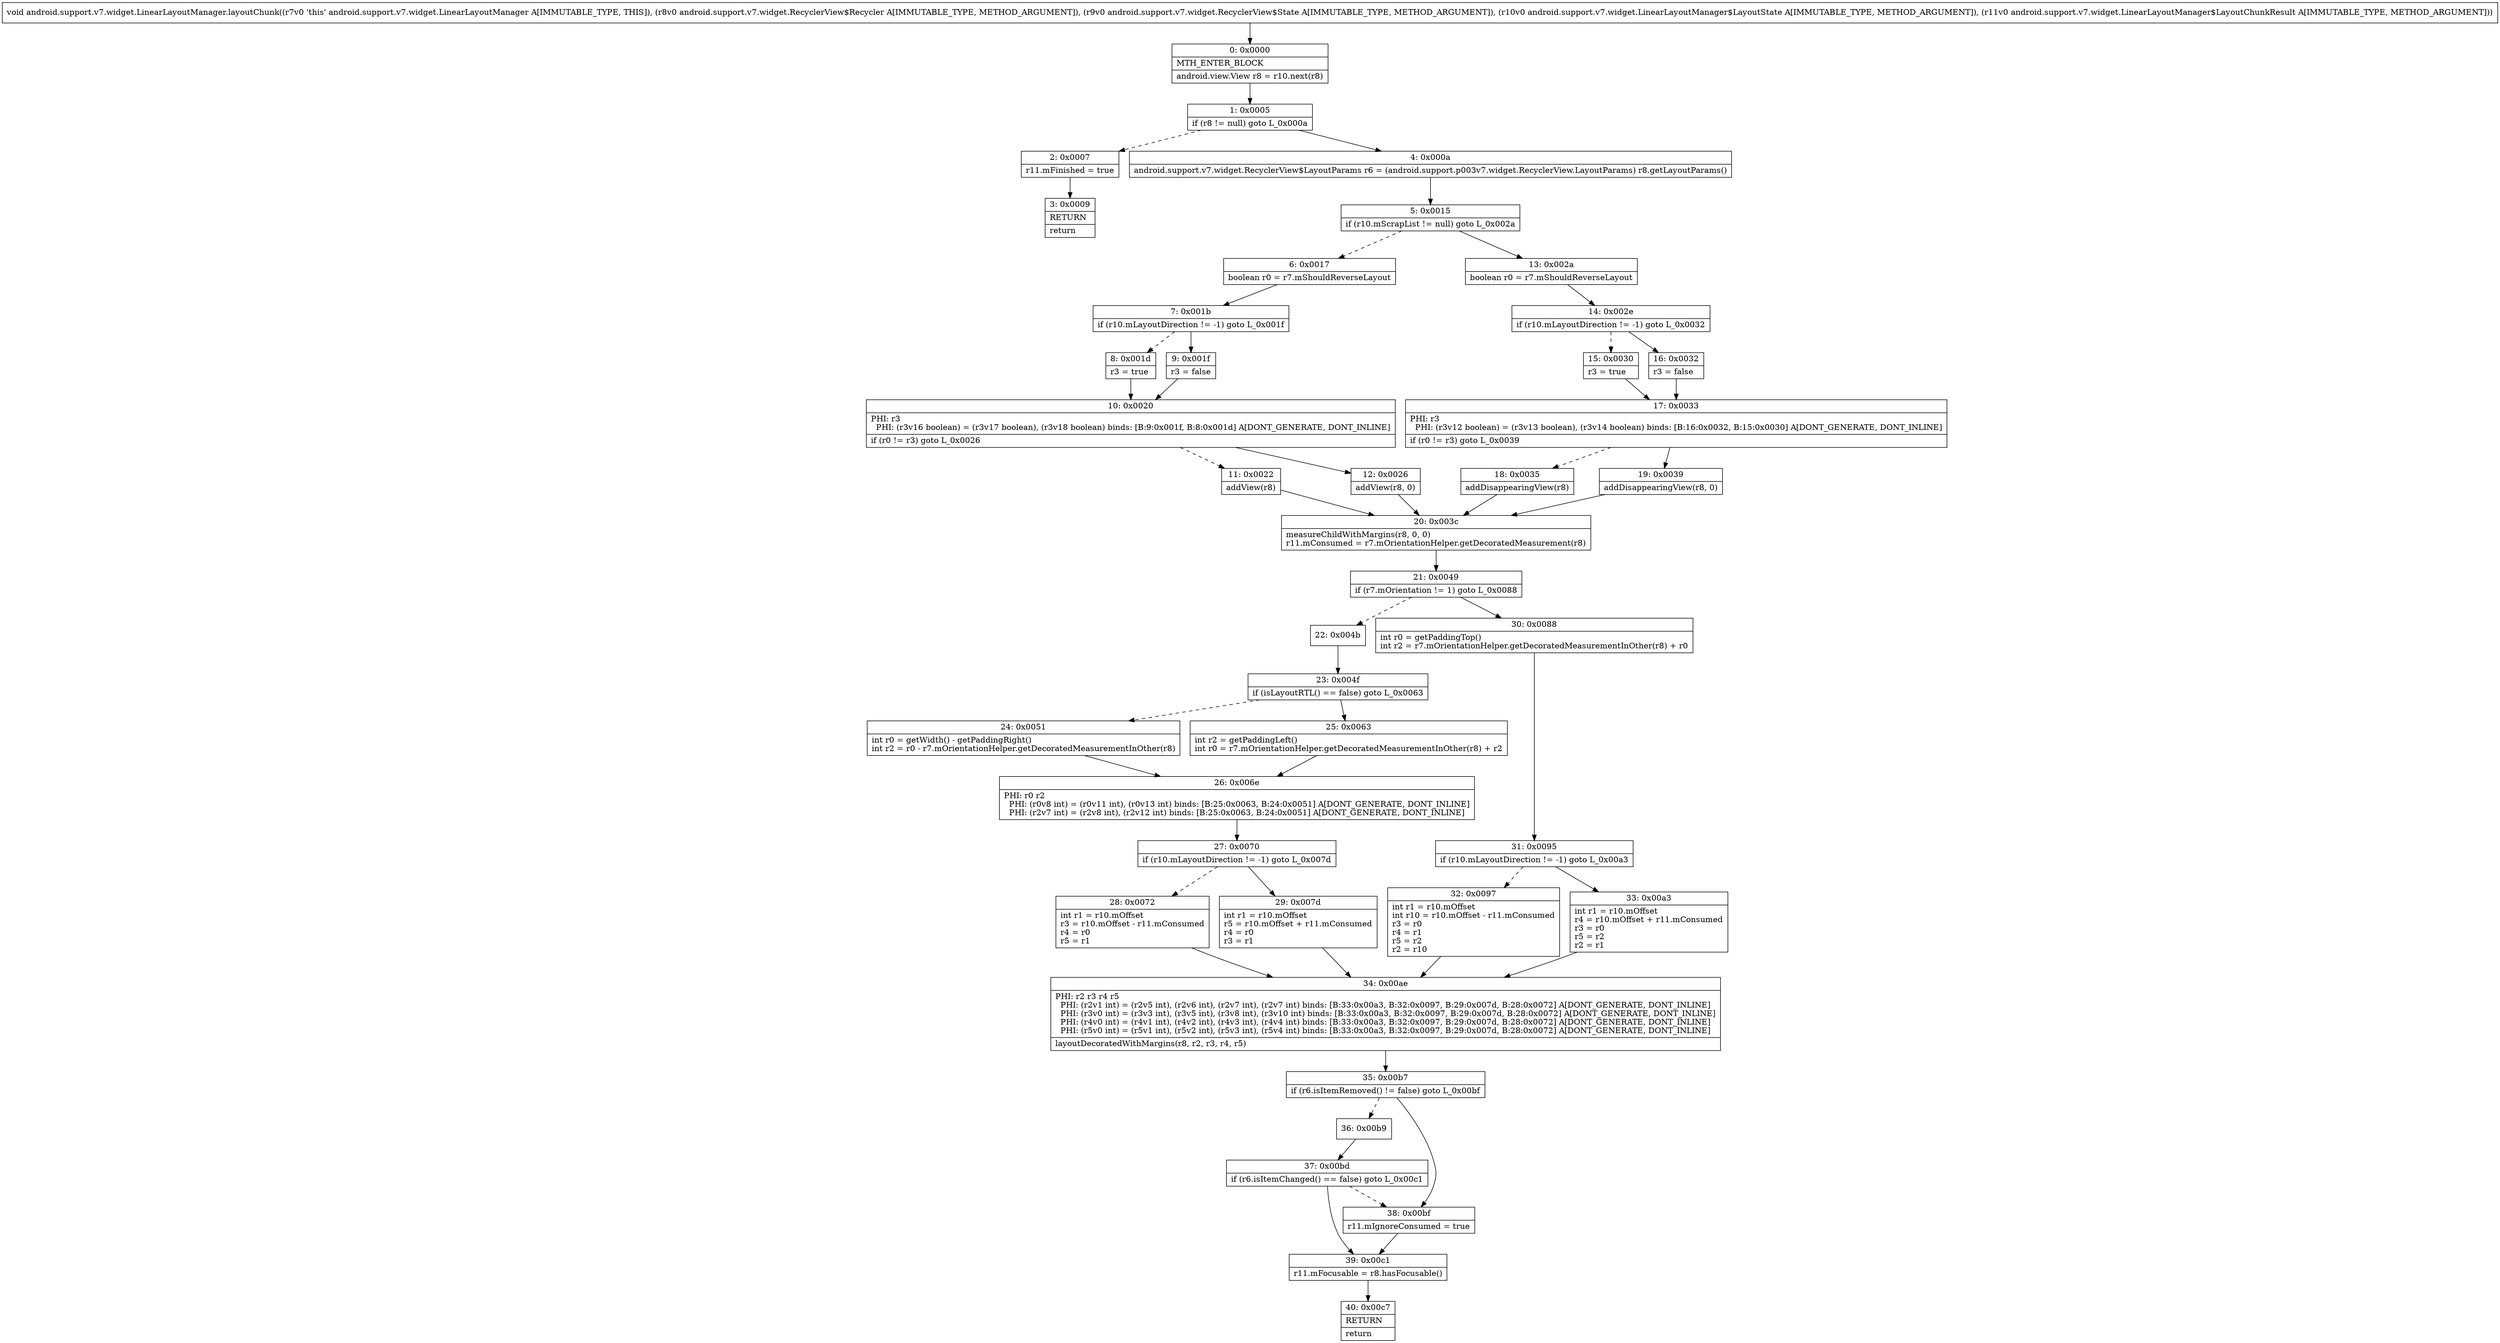 digraph "CFG forandroid.support.v7.widget.LinearLayoutManager.layoutChunk(Landroid\/support\/v7\/widget\/RecyclerView$Recycler;Landroid\/support\/v7\/widget\/RecyclerView$State;Landroid\/support\/v7\/widget\/LinearLayoutManager$LayoutState;Landroid\/support\/v7\/widget\/LinearLayoutManager$LayoutChunkResult;)V" {
Node_0 [shape=record,label="{0\:\ 0x0000|MTH_ENTER_BLOCK\l|android.view.View r8 = r10.next(r8)\l}"];
Node_1 [shape=record,label="{1\:\ 0x0005|if (r8 != null) goto L_0x000a\l}"];
Node_2 [shape=record,label="{2\:\ 0x0007|r11.mFinished = true\l}"];
Node_3 [shape=record,label="{3\:\ 0x0009|RETURN\l|return\l}"];
Node_4 [shape=record,label="{4\:\ 0x000a|android.support.v7.widget.RecyclerView$LayoutParams r6 = (android.support.p003v7.widget.RecyclerView.LayoutParams) r8.getLayoutParams()\l}"];
Node_5 [shape=record,label="{5\:\ 0x0015|if (r10.mScrapList != null) goto L_0x002a\l}"];
Node_6 [shape=record,label="{6\:\ 0x0017|boolean r0 = r7.mShouldReverseLayout\l}"];
Node_7 [shape=record,label="{7\:\ 0x001b|if (r10.mLayoutDirection != \-1) goto L_0x001f\l}"];
Node_8 [shape=record,label="{8\:\ 0x001d|r3 = true\l}"];
Node_9 [shape=record,label="{9\:\ 0x001f|r3 = false\l}"];
Node_10 [shape=record,label="{10\:\ 0x0020|PHI: r3 \l  PHI: (r3v16 boolean) = (r3v17 boolean), (r3v18 boolean) binds: [B:9:0x001f, B:8:0x001d] A[DONT_GENERATE, DONT_INLINE]\l|if (r0 != r3) goto L_0x0026\l}"];
Node_11 [shape=record,label="{11\:\ 0x0022|addView(r8)\l}"];
Node_12 [shape=record,label="{12\:\ 0x0026|addView(r8, 0)\l}"];
Node_13 [shape=record,label="{13\:\ 0x002a|boolean r0 = r7.mShouldReverseLayout\l}"];
Node_14 [shape=record,label="{14\:\ 0x002e|if (r10.mLayoutDirection != \-1) goto L_0x0032\l}"];
Node_15 [shape=record,label="{15\:\ 0x0030|r3 = true\l}"];
Node_16 [shape=record,label="{16\:\ 0x0032|r3 = false\l}"];
Node_17 [shape=record,label="{17\:\ 0x0033|PHI: r3 \l  PHI: (r3v12 boolean) = (r3v13 boolean), (r3v14 boolean) binds: [B:16:0x0032, B:15:0x0030] A[DONT_GENERATE, DONT_INLINE]\l|if (r0 != r3) goto L_0x0039\l}"];
Node_18 [shape=record,label="{18\:\ 0x0035|addDisappearingView(r8)\l}"];
Node_19 [shape=record,label="{19\:\ 0x0039|addDisappearingView(r8, 0)\l}"];
Node_20 [shape=record,label="{20\:\ 0x003c|measureChildWithMargins(r8, 0, 0)\lr11.mConsumed = r7.mOrientationHelper.getDecoratedMeasurement(r8)\l}"];
Node_21 [shape=record,label="{21\:\ 0x0049|if (r7.mOrientation != 1) goto L_0x0088\l}"];
Node_22 [shape=record,label="{22\:\ 0x004b}"];
Node_23 [shape=record,label="{23\:\ 0x004f|if (isLayoutRTL() == false) goto L_0x0063\l}"];
Node_24 [shape=record,label="{24\:\ 0x0051|int r0 = getWidth() \- getPaddingRight()\lint r2 = r0 \- r7.mOrientationHelper.getDecoratedMeasurementInOther(r8)\l}"];
Node_25 [shape=record,label="{25\:\ 0x0063|int r2 = getPaddingLeft()\lint r0 = r7.mOrientationHelper.getDecoratedMeasurementInOther(r8) + r2\l}"];
Node_26 [shape=record,label="{26\:\ 0x006e|PHI: r0 r2 \l  PHI: (r0v8 int) = (r0v11 int), (r0v13 int) binds: [B:25:0x0063, B:24:0x0051] A[DONT_GENERATE, DONT_INLINE]\l  PHI: (r2v7 int) = (r2v8 int), (r2v12 int) binds: [B:25:0x0063, B:24:0x0051] A[DONT_GENERATE, DONT_INLINE]\l}"];
Node_27 [shape=record,label="{27\:\ 0x0070|if (r10.mLayoutDirection != \-1) goto L_0x007d\l}"];
Node_28 [shape=record,label="{28\:\ 0x0072|int r1 = r10.mOffset\lr3 = r10.mOffset \- r11.mConsumed\lr4 = r0\lr5 = r1\l}"];
Node_29 [shape=record,label="{29\:\ 0x007d|int r1 = r10.mOffset\lr5 = r10.mOffset + r11.mConsumed\lr4 = r0\lr3 = r1\l}"];
Node_30 [shape=record,label="{30\:\ 0x0088|int r0 = getPaddingTop()\lint r2 = r7.mOrientationHelper.getDecoratedMeasurementInOther(r8) + r0\l}"];
Node_31 [shape=record,label="{31\:\ 0x0095|if (r10.mLayoutDirection != \-1) goto L_0x00a3\l}"];
Node_32 [shape=record,label="{32\:\ 0x0097|int r1 = r10.mOffset\lint r10 = r10.mOffset \- r11.mConsumed\lr3 = r0\lr4 = r1\lr5 = r2\lr2 = r10\l}"];
Node_33 [shape=record,label="{33\:\ 0x00a3|int r1 = r10.mOffset\lr4 = r10.mOffset + r11.mConsumed\lr3 = r0\lr5 = r2\lr2 = r1\l}"];
Node_34 [shape=record,label="{34\:\ 0x00ae|PHI: r2 r3 r4 r5 \l  PHI: (r2v1 int) = (r2v5 int), (r2v6 int), (r2v7 int), (r2v7 int) binds: [B:33:0x00a3, B:32:0x0097, B:29:0x007d, B:28:0x0072] A[DONT_GENERATE, DONT_INLINE]\l  PHI: (r3v0 int) = (r3v3 int), (r3v5 int), (r3v8 int), (r3v10 int) binds: [B:33:0x00a3, B:32:0x0097, B:29:0x007d, B:28:0x0072] A[DONT_GENERATE, DONT_INLINE]\l  PHI: (r4v0 int) = (r4v1 int), (r4v2 int), (r4v3 int), (r4v4 int) binds: [B:33:0x00a3, B:32:0x0097, B:29:0x007d, B:28:0x0072] A[DONT_GENERATE, DONT_INLINE]\l  PHI: (r5v0 int) = (r5v1 int), (r5v2 int), (r5v3 int), (r5v4 int) binds: [B:33:0x00a3, B:32:0x0097, B:29:0x007d, B:28:0x0072] A[DONT_GENERATE, DONT_INLINE]\l|layoutDecoratedWithMargins(r8, r2, r3, r4, r5)\l}"];
Node_35 [shape=record,label="{35\:\ 0x00b7|if (r6.isItemRemoved() != false) goto L_0x00bf\l}"];
Node_36 [shape=record,label="{36\:\ 0x00b9}"];
Node_37 [shape=record,label="{37\:\ 0x00bd|if (r6.isItemChanged() == false) goto L_0x00c1\l}"];
Node_38 [shape=record,label="{38\:\ 0x00bf|r11.mIgnoreConsumed = true\l}"];
Node_39 [shape=record,label="{39\:\ 0x00c1|r11.mFocusable = r8.hasFocusable()\l}"];
Node_40 [shape=record,label="{40\:\ 0x00c7|RETURN\l|return\l}"];
MethodNode[shape=record,label="{void android.support.v7.widget.LinearLayoutManager.layoutChunk((r7v0 'this' android.support.v7.widget.LinearLayoutManager A[IMMUTABLE_TYPE, THIS]), (r8v0 android.support.v7.widget.RecyclerView$Recycler A[IMMUTABLE_TYPE, METHOD_ARGUMENT]), (r9v0 android.support.v7.widget.RecyclerView$State A[IMMUTABLE_TYPE, METHOD_ARGUMENT]), (r10v0 android.support.v7.widget.LinearLayoutManager$LayoutState A[IMMUTABLE_TYPE, METHOD_ARGUMENT]), (r11v0 android.support.v7.widget.LinearLayoutManager$LayoutChunkResult A[IMMUTABLE_TYPE, METHOD_ARGUMENT])) }"];
MethodNode -> Node_0;
Node_0 -> Node_1;
Node_1 -> Node_2[style=dashed];
Node_1 -> Node_4;
Node_2 -> Node_3;
Node_4 -> Node_5;
Node_5 -> Node_6[style=dashed];
Node_5 -> Node_13;
Node_6 -> Node_7;
Node_7 -> Node_8[style=dashed];
Node_7 -> Node_9;
Node_8 -> Node_10;
Node_9 -> Node_10;
Node_10 -> Node_11[style=dashed];
Node_10 -> Node_12;
Node_11 -> Node_20;
Node_12 -> Node_20;
Node_13 -> Node_14;
Node_14 -> Node_15[style=dashed];
Node_14 -> Node_16;
Node_15 -> Node_17;
Node_16 -> Node_17;
Node_17 -> Node_18[style=dashed];
Node_17 -> Node_19;
Node_18 -> Node_20;
Node_19 -> Node_20;
Node_20 -> Node_21;
Node_21 -> Node_22[style=dashed];
Node_21 -> Node_30;
Node_22 -> Node_23;
Node_23 -> Node_24[style=dashed];
Node_23 -> Node_25;
Node_24 -> Node_26;
Node_25 -> Node_26;
Node_26 -> Node_27;
Node_27 -> Node_28[style=dashed];
Node_27 -> Node_29;
Node_28 -> Node_34;
Node_29 -> Node_34;
Node_30 -> Node_31;
Node_31 -> Node_32[style=dashed];
Node_31 -> Node_33;
Node_32 -> Node_34;
Node_33 -> Node_34;
Node_34 -> Node_35;
Node_35 -> Node_36[style=dashed];
Node_35 -> Node_38;
Node_36 -> Node_37;
Node_37 -> Node_38[style=dashed];
Node_37 -> Node_39;
Node_38 -> Node_39;
Node_39 -> Node_40;
}

